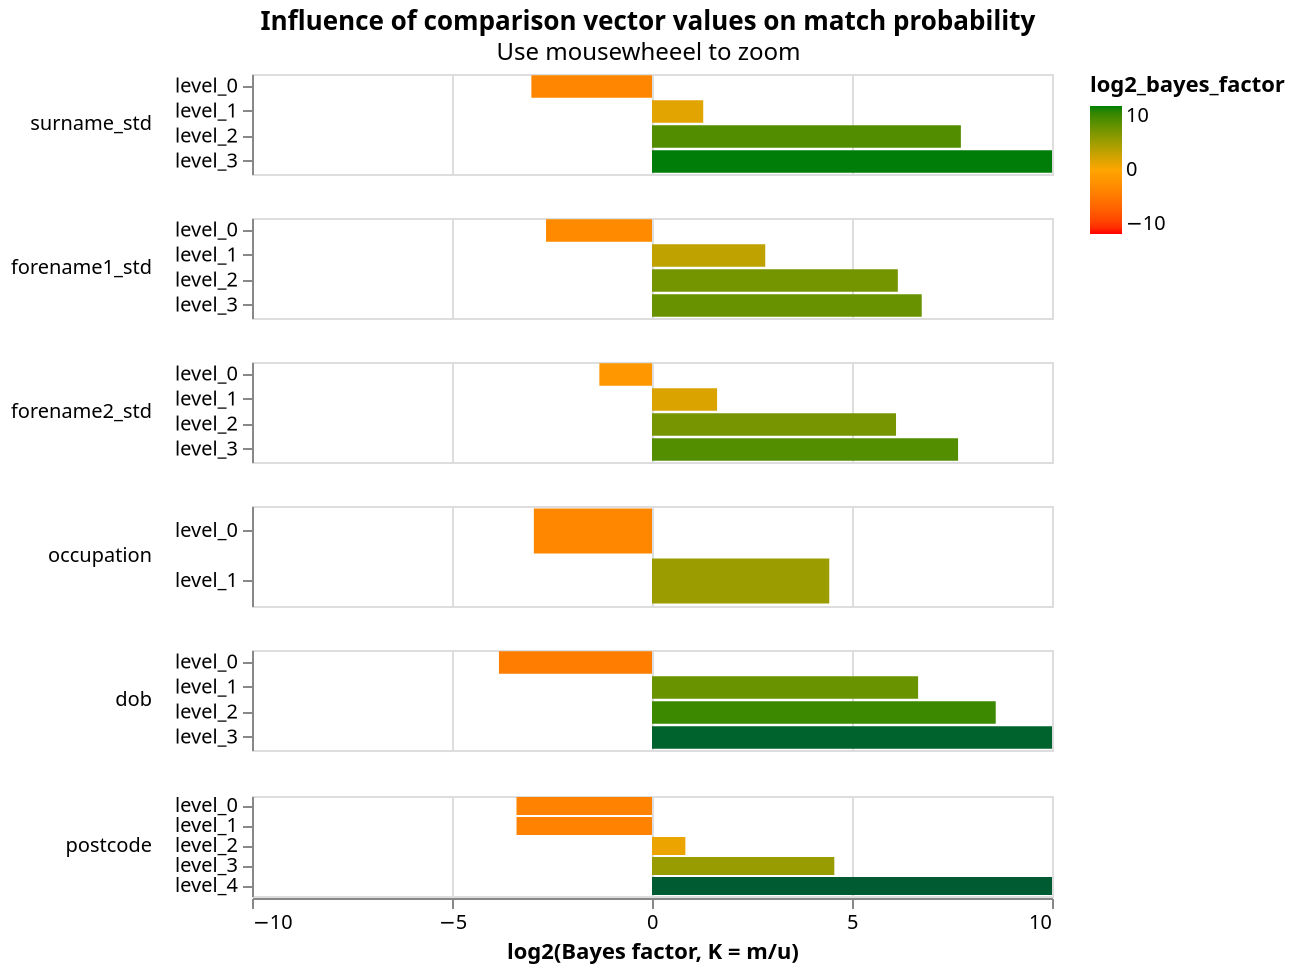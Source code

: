 {"config": {"view": {"continuousWidth": 400, "continuousHeight": 300, "height": 300, "width": 400}, "header": {"title": null}, "mark": {"tooltip": null}, "title": {"anchor": "middle"}}, "data": {"name": "data-85fadf127fef3c76f3c05f4a71e6c3cb"}, "mark": {"type": "bar", "clip": true}, "encoding": {"color": {"type": "quantitative", "field": "log2_bayes_factor", "scale": {"domain": [-10, 0, 10], "range": ["red", "orange", "green"]}}, "row": {"type": "nominal", "field": "column_name", "header": {"labelAlign": "left", "labelAnchor": "middle", "labelAngle": 0}, "sort": {"field": "gamma_index"}}, "tooltip": [{"type": "nominal", "field": "column_name"}, {"type": "ordinal", "field": "level_name"}, {"type": "quantitative", "field": "m_probability", "format": ".4f"}, {"type": "quantitative", "field": "bayes_factor", "format": ".4f"}, {"type": "nominal", "field": "level_proportion", "format": ".2%", "title": "Percentage of record comparisons in this level"}, {"type": "quantitative", "field": "log2_bayes_factor", "format": ".4f", "title": "log2(Bayes factor, K = m/u)"}], "x": {"type": "quantitative", "axis": {"title": "log2(Bayes factor, K = m/u)", "values": [-10, -5, 0, 5, 10]}, "field": "log2_bayes_factor", "scale": {"domain": [-10, 10]}}, "y": {"type": "nominal", "axis": {"title": null}, "field": "level_name"}}, "height": 50, "resolve": {"scale": {"y": "independent"}}, "selection": {"selector076": {"type": "interval", "bind": "scales", "encodings": ["x"]}}, "title": {"text": "Influence of comparison vector values on match probability", "subtitle": "Use mousewheeel to zoom"}, "$schema": "https://vega.github.io/schema/vega-lite/v4.json", "datasets": {"data-85fadf127fef3c76f3c05f4a71e6c3cb": [{"m_probability": 0.12140211638205875, "u_probability": 0.9820228936867247, "bayes_factor": 0.12362452765870778, "log2_bayes_factor": -3.0159630861031115, "gamma_column_name": "gamma_surname_std", "level_name": "level_0", "gamma_index": 0, "column_name": "surname_std", "max_gamma_index": 3, "num_levels": 4, "level_proportion": 0.982013601187935}, {"m_probability": 0.040466007404380305, "u_probability": 0.01665746968684804, "bayes_factor": 2.4293009781870034, "log2_bayes_factor": 1.2805412437151829, "gamma_column_name": "gamma_surname_std", "level_name": "level_1", "gamma_index": 1, "column_name": "surname_std", "max_gamma_index": 3, "num_levels": 4, "level_proportion": 0.016657726758038695}, {"m_probability": 0.18294854463667662, "u_probability": 0.0008665907155324716, "bayes_factor": 211.11297566148625, "log2_bayes_factor": 7.721871443718791, "gamma_column_name": "gamma_surname_std", "level_name": "level_2", "gamma_index": 2, "column_name": "surname_std", "max_gamma_index": 3, "num_levels": 4, "level_proportion": 0.0008685567339938563}, {"m_probability": 0.6551833315768844, "u_probability": 0.0004530459108948566, "bayes_factor": 1446.1742525890274, "log2_bayes_factor": 10.498025680796198, "gamma_column_name": "gamma_surname_std", "level_name": "level_3", "gamma_index": 3, "column_name": "surname_std", "max_gamma_index": 3, "num_levels": 4, "level_proportion": 0.00046011532003248297}, {"m_probability": 0.1544114219741055, "u_probability": 0.9685798287830659, "bayes_factor": 0.1594204394779826, "log2_bayes_factor": -2.6490914841091526, "gamma_column_name": "gamma_forename1_std", "level_name": "level_0", "gamma_index": 0, "column_name": "forename1_std", "max_gamma_index": 3, "num_levels": 4, "level_proportion": 0.9685710378508292}, {"m_probability": 0.1726021061236783, "u_probability": 0.024246877418753605, "bayes_factor": 7.1185292498810675, "log2_bayes_factor": 2.8315791986237535, "gamma_column_name": "gamma_forename1_std", "level_name": "level_1", "gamma_index": 1, "column_name": "forename1_std", "max_gamma_index": 3, "num_levels": 4, "level_proportion": 0.02424847927501775}, {"m_probability": 0.18588889964539387, "u_probability": 0.002625327593639522, "bayes_factor": 70.805982497481, "log2_bayes_factor": 6.14579935568742, "gamma_column_name": "gamma_forename1_std", "level_name": "level_2", "gamma_index": 2, "column_name": "forename1_std", "max_gamma_index": 3, "num_levels": 4, "level_proportion": 0.0026273063705484576}, {"m_probability": 0.4870975722568223, "u_probability": 0.0045479662045409056, "bayes_factor": 107.10228492253987, "log2_bayes_factor": 6.742845448679454, "gamma_column_name": "gamma_forename1_std", "level_name": "level_3", "gamma_index": 3, "column_name": "forename1_std", "max_gamma_index": 3, "num_levels": 4, "level_proportion": 0.004553176503604609}, {"m_probability": 0.39095170388214284, "u_probability": 0.9733369610525967, "bayes_factor": 0.40166121243290254, "log2_bayes_factor": -1.315948944762423, "gamma_column_name": "gamma_forename2_std", "level_name": "level_0", "gamma_index": 0, "column_name": "forename2_std", "max_gamma_index": 3, "num_levels": 4, "level_proportion": 0.9733306727843605}, {"m_probability": 0.07177189894738198, "u_probability": 0.02324635527580259, "bayes_factor": 3.087447391036401, "log2_bayes_factor": 1.6264145539159292, "gamma_column_name": "gamma_forename2_std", "level_name": "level_1", "gamma_index": 1, "column_name": "forename2_std", "max_gamma_index": 3, "num_levels": 4, "level_proportion": 0.02324687922731262}, {"m_probability": 0.07763319554992328, "u_probability": 0.001131220535681584, "bayes_factor": 68.62781668222426, "log2_bayes_factor": 6.100721552558341, "gamma_column_name": "gamma_forename2_std", "level_name": "level_2", "gamma_index": 2, "column_name": "forename2_std", "max_gamma_index": 3, "num_levels": 4, "level_proportion": 0.0011320465609519165}, {"m_probability": 0.4596432016205519, "u_probability": 0.00228546313591913, "bayes_factor": 201.1159989398386, "log2_bayes_factor": 7.65188404353664, "gamma_column_name": "gamma_forename2_std", "level_name": "level_3", "gamma_index": 3, "column_name": "forename2_std", "max_gamma_index": 3, "num_levels": 4, "level_proportion": 0.0022904014273750057}, {"m_probability": 0.12383415602114342, "u_probability": 0.959395136986275, "bayes_factor": 0.1290752383946209, "log2_bayes_factor": -2.953715832209978, "gamma_column_name": "gamma_occupation", "level_name": "level_0", "gamma_index": 0, "column_name": "occupation", "max_gamma_index": 1, "num_levels": 2, "level_proportion": 0.9593861150690624}, {"m_probability": 0.8761658439788566, "u_probability": 0.04060486301372503, "bayes_factor": 21.57785494024939, "log2_bayes_factor": 4.431479548180377, "gamma_column_name": "gamma_occupation", "level_name": "level_1", "gamma_index": 1, "column_name": "occupation", "max_gamma_index": 1, "num_levels": 2, "level_proportion": 0.04061388493093766}, {"m_probability": 0.0701545640159956, "u_probability": 0.995404153078916, "bayes_factor": 0.07047847228585323, "log2_bayes_factor": -3.826673537501512, "gamma_column_name": "gamma_dob", "level_name": "level_0", "gamma_index": 0, "column_name": "dob", "max_gamma_index": 3, "num_levels": 4, "level_proportion": 0.9953941627545907}, {"m_probability": 0.430486876107942, "u_probability": 0.004279693937394787, "bayes_factor": 100.58823887999706, "log2_bayes_factor": 6.652317819953691, "gamma_column_name": "gamma_dob", "level_name": "level_1", "gamma_index": 1, "column_name": "dob", "max_gamma_index": 3, "num_levels": 4, "level_proportion": 0.004284295882675344}, {"m_probability": 0.1147337033525214, "u_probability": 0.00029712593607259945, "bayes_factor": 386.1450295085902, "log2_bayes_factor": 8.592998990780155, "gamma_column_name": "gamma_dob", "level_name": "level_2", "gamma_index": 2, "column_name": "dob", "max_gamma_index": 3, "num_levels": 4, "level_proportion": 0.0002983615578297992}, {"m_probability": 0.384624856523541, "u_probability": 1.9027047616605906e-05, "bayes_factor": 20214.636777797237, "log2_bayes_factor": 14.303112660647136, "gamma_column_name": "gamma_dob", "level_name": "level_3", "gamma_index": 3, "column_name": "dob", "max_gamma_index": 3, "num_levels": 4, "level_proportion": 2.31798049043122e-05}, {"m_probability": 0.06546442261733629, "u_probability": 0.6853158286404001, "bayes_factor": 0.0955244573107429, "log2_bayes_factor": -3.387986033342935, "gamma_column_name": "gamma_postcode", "level_name": "level_0", "gamma_index": 0, "column_name": "postcode", "max_gamma_index": 4, "num_levels": 5, "level_proportion": 0.6853091358337747}, {"m_probability": 0.021853819347834424, "u_probability": 0.22858301828969513, "bayes_factor": 0.09560561196255596, "log2_bayes_factor": -3.386760884195058, "gamma_column_name": "gamma_postcode", "level_name": "level_1", "gamma_index": 1, "column_name": "postcode", "max_gamma_index": 4, "num_levels": 5, "level_proportion": 0.22858078614415364}, {"m_probability": 0.1402251994052269, "u_probability": 0.07864856388216644, "bayes_factor": 1.7829340102804212, "log2_bayes_factor": 0.8342533071115419, "gamma_column_name": "gamma_postcode", "level_name": "level_2", "gamma_index": 2, "column_name": "postcode", "max_gamma_index": 4, "num_levels": 5, "level_proportion": 0.07864922875202104}, {"m_probability": 0.17520711400941888, "u_probability": 0.007437314106513933, "bayes_factor": 23.55784783326075, "log2_bayes_factor": 4.558135840248216, "gamma_column_name": "gamma_postcode", "level_name": "level_3", "gamma_index": 3, "column_name": "postcode", "max_gamma_index": 4, "num_levels": 5, "level_proportion": 0.007439125590391213}, {"m_probability": 0.5972494446201835, "u_probability": 1.527508122444445e-05, "bayes_factor": 39099.59206399607, "log2_bayes_factor": 15.254865935155735, "gamma_column_name": "gamma_postcode", "level_name": "level_4", "gamma_index": 4, "column_name": "postcode", "max_gamma_index": 4, "num_levels": 5, "level_proportion": 2.172367965936594e-05}]}}